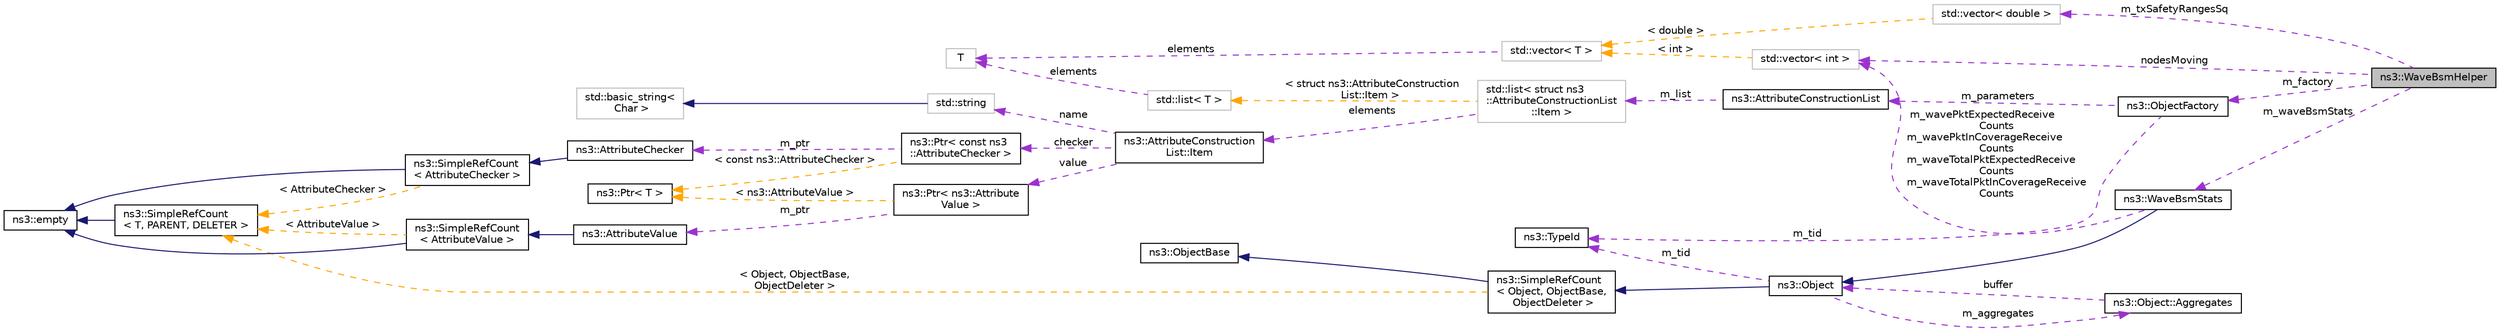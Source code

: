 digraph "ns3::WaveBsmHelper"
{
 // LATEX_PDF_SIZE
  edge [fontname="Helvetica",fontsize="10",labelfontname="Helvetica",labelfontsize="10"];
  node [fontname="Helvetica",fontsize="10",shape=record];
  rankdir="LR";
  Node1 [label="ns3::WaveBsmHelper",height=0.2,width=0.4,color="black", fillcolor="grey75", style="filled", fontcolor="black",tooltip="The WaveBsmHelper class manages IEEE 1609 WAVE (Wireless Access in Vehicular Environments) Basic Safe..."];
  Node2 -> Node1 [dir="back",color="darkorchid3",fontsize="10",style="dashed",label=" m_waveBsmStats" ,fontname="Helvetica"];
  Node2 [label="ns3::WaveBsmStats",height=0.2,width=0.4,color="black", fillcolor="white", style="filled",URL="$classns3_1_1_wave_bsm_stats.html",tooltip="The WaveBsmStats class implements a stats collector for IEEE 1609 WAVE (Wireless Access in Vehicular ..."];
  Node3 -> Node2 [dir="back",color="midnightblue",fontsize="10",style="solid",fontname="Helvetica"];
  Node3 [label="ns3::Object",height=0.2,width=0.4,color="black", fillcolor="white", style="filled",URL="$classns3_1_1_object.html",tooltip="A base class which provides memory management and object aggregation."];
  Node4 -> Node3 [dir="back",color="midnightblue",fontsize="10",style="solid",fontname="Helvetica"];
  Node4 [label="ns3::SimpleRefCount\l\< Object, ObjectBase,\l ObjectDeleter \>",height=0.2,width=0.4,color="black", fillcolor="white", style="filled",URL="$classns3_1_1_simple_ref_count.html",tooltip=" "];
  Node5 -> Node4 [dir="back",color="midnightblue",fontsize="10",style="solid",fontname="Helvetica"];
  Node5 [label="ns3::ObjectBase",height=0.2,width=0.4,color="black", fillcolor="white", style="filled",URL="$classns3_1_1_object_base.html",tooltip="Anchor the ns-3 type and attribute system."];
  Node6 -> Node4 [dir="back",color="orange",fontsize="10",style="dashed",label=" \< Object, ObjectBase,\l ObjectDeleter \>" ,fontname="Helvetica"];
  Node6 [label="ns3::SimpleRefCount\l\< T, PARENT, DELETER \>",height=0.2,width=0.4,color="black", fillcolor="white", style="filled",URL="$classns3_1_1_simple_ref_count.html",tooltip="A template-based reference counting class."];
  Node7 -> Node6 [dir="back",color="midnightblue",fontsize="10",style="solid",fontname="Helvetica"];
  Node7 [label="ns3::empty",height=0.2,width=0.4,color="black", fillcolor="white", style="filled",URL="$classns3_1_1empty.html",tooltip="make Callback use a separate empty type"];
  Node8 -> Node3 [dir="back",color="darkorchid3",fontsize="10",style="dashed",label=" m_tid" ,fontname="Helvetica"];
  Node8 [label="ns3::TypeId",height=0.2,width=0.4,color="black", fillcolor="white", style="filled",URL="$classns3_1_1_type_id.html",tooltip="a unique identifier for an interface."];
  Node9 -> Node3 [dir="back",color="darkorchid3",fontsize="10",style="dashed",label=" m_aggregates" ,fontname="Helvetica"];
  Node9 [label="ns3::Object::Aggregates",height=0.2,width=0.4,color="black", fillcolor="white", style="filled",URL="$structns3_1_1_object_1_1_aggregates.html",tooltip="The list of Objects aggregated to this one."];
  Node3 -> Node9 [dir="back",color="darkorchid3",fontsize="10",style="dashed",label=" buffer" ,fontname="Helvetica"];
  Node10 -> Node2 [dir="back",color="darkorchid3",fontsize="10",style="dashed",label=" m_wavePktExpectedReceive\lCounts\nm_wavePktInCoverageReceive\lCounts\nm_waveTotalPktExpectedReceive\lCounts\nm_waveTotalPktInCoverageReceive\lCounts" ,fontname="Helvetica"];
  Node10 [label="std::vector\< int \>",height=0.2,width=0.4,color="grey75", fillcolor="white", style="filled",tooltip=" "];
  Node11 -> Node10 [dir="back",color="orange",fontsize="10",style="dashed",label=" \< int \>" ,fontname="Helvetica"];
  Node11 [label="std::vector\< T \>",height=0.2,width=0.4,color="grey75", fillcolor="white", style="filled",tooltip=" "];
  Node12 -> Node11 [dir="back",color="darkorchid3",fontsize="10",style="dashed",label=" elements" ,fontname="Helvetica"];
  Node12 [label="T",height=0.2,width=0.4,color="grey75", fillcolor="white", style="filled",tooltip=" "];
  Node13 -> Node1 [dir="back",color="darkorchid3",fontsize="10",style="dashed",label=" m_factory" ,fontname="Helvetica"];
  Node13 [label="ns3::ObjectFactory",height=0.2,width=0.4,color="black", fillcolor="white", style="filled",URL="$classns3_1_1_object_factory.html",tooltip="Instantiate subclasses of ns3::Object."];
  Node8 -> Node13 [dir="back",color="darkorchid3",fontsize="10",style="dashed",label=" m_tid" ,fontname="Helvetica"];
  Node14 -> Node13 [dir="back",color="darkorchid3",fontsize="10",style="dashed",label=" m_parameters" ,fontname="Helvetica"];
  Node14 [label="ns3::AttributeConstructionList",height=0.2,width=0.4,color="black", fillcolor="white", style="filled",URL="$classns3_1_1_attribute_construction_list.html",tooltip="List of Attribute name, value and checker triples used to construct Objects."];
  Node15 -> Node14 [dir="back",color="darkorchid3",fontsize="10",style="dashed",label=" m_list" ,fontname="Helvetica"];
  Node15 [label="std::list\< struct ns3\l::AttributeConstructionList\l::Item \>",height=0.2,width=0.4,color="grey75", fillcolor="white", style="filled",tooltip=" "];
  Node16 -> Node15 [dir="back",color="darkorchid3",fontsize="10",style="dashed",label=" elements" ,fontname="Helvetica"];
  Node16 [label="ns3::AttributeConstruction\lList::Item",height=0.2,width=0.4,color="black", fillcolor="white", style="filled",URL="$structns3_1_1_attribute_construction_list_1_1_item.html",tooltip="A single Attribute triple."];
  Node17 -> Node16 [dir="back",color="darkorchid3",fontsize="10",style="dashed",label=" name" ,fontname="Helvetica"];
  Node17 [label="std::string",height=0.2,width=0.4,color="grey75", fillcolor="white", style="filled",tooltip=" "];
  Node18 -> Node17 [dir="back",color="midnightblue",fontsize="10",style="solid",fontname="Helvetica"];
  Node18 [label="std::basic_string\<\l Char \>",height=0.2,width=0.4,color="grey75", fillcolor="white", style="filled",tooltip=" "];
  Node19 -> Node16 [dir="back",color="darkorchid3",fontsize="10",style="dashed",label=" value" ,fontname="Helvetica"];
  Node19 [label="ns3::Ptr\< ns3::Attribute\lValue \>",height=0.2,width=0.4,color="black", fillcolor="white", style="filled",URL="$classns3_1_1_ptr.html",tooltip=" "];
  Node20 -> Node19 [dir="back",color="darkorchid3",fontsize="10",style="dashed",label=" m_ptr" ,fontname="Helvetica"];
  Node20 [label="ns3::AttributeValue",height=0.2,width=0.4,color="black", fillcolor="white", style="filled",URL="$classns3_1_1_attribute_value.html",tooltip="Hold a value for an Attribute."];
  Node21 -> Node20 [dir="back",color="midnightblue",fontsize="10",style="solid",fontname="Helvetica"];
  Node21 [label="ns3::SimpleRefCount\l\< AttributeValue \>",height=0.2,width=0.4,color="black", fillcolor="white", style="filled",URL="$classns3_1_1_simple_ref_count.html",tooltip=" "];
  Node7 -> Node21 [dir="back",color="midnightblue",fontsize="10",style="solid",fontname="Helvetica"];
  Node6 -> Node21 [dir="back",color="orange",fontsize="10",style="dashed",label=" \< AttributeValue \>" ,fontname="Helvetica"];
  Node22 -> Node19 [dir="back",color="orange",fontsize="10",style="dashed",label=" \< ns3::AttributeValue \>" ,fontname="Helvetica"];
  Node22 [label="ns3::Ptr\< T \>",height=0.2,width=0.4,color="black", fillcolor="white", style="filled",URL="$classns3_1_1_ptr.html",tooltip="Smart pointer class similar to boost::intrusive_ptr."];
  Node23 -> Node16 [dir="back",color="darkorchid3",fontsize="10",style="dashed",label=" checker" ,fontname="Helvetica"];
  Node23 [label="ns3::Ptr\< const ns3\l::AttributeChecker \>",height=0.2,width=0.4,color="black", fillcolor="white", style="filled",URL="$classns3_1_1_ptr.html",tooltip=" "];
  Node24 -> Node23 [dir="back",color="darkorchid3",fontsize="10",style="dashed",label=" m_ptr" ,fontname="Helvetica"];
  Node24 [label="ns3::AttributeChecker",height=0.2,width=0.4,color="black", fillcolor="white", style="filled",URL="$classns3_1_1_attribute_checker.html",tooltip="Represent the type of an attribute."];
  Node25 -> Node24 [dir="back",color="midnightblue",fontsize="10",style="solid",fontname="Helvetica"];
  Node25 [label="ns3::SimpleRefCount\l\< AttributeChecker \>",height=0.2,width=0.4,color="black", fillcolor="white", style="filled",URL="$classns3_1_1_simple_ref_count.html",tooltip=" "];
  Node7 -> Node25 [dir="back",color="midnightblue",fontsize="10",style="solid",fontname="Helvetica"];
  Node6 -> Node25 [dir="back",color="orange",fontsize="10",style="dashed",label=" \< AttributeChecker \>" ,fontname="Helvetica"];
  Node22 -> Node23 [dir="back",color="orange",fontsize="10",style="dashed",label=" \< const ns3::AttributeChecker \>" ,fontname="Helvetica"];
  Node26 -> Node15 [dir="back",color="orange",fontsize="10",style="dashed",label=" \< struct ns3::AttributeConstruction\lList::Item \>" ,fontname="Helvetica"];
  Node26 [label="std::list\< T \>",height=0.2,width=0.4,color="grey75", fillcolor="white", style="filled",tooltip=" "];
  Node12 -> Node26 [dir="back",color="darkorchid3",fontsize="10",style="dashed",label=" elements" ,fontname="Helvetica"];
  Node10 -> Node1 [dir="back",color="darkorchid3",fontsize="10",style="dashed",label=" nodesMoving" ,fontname="Helvetica"];
  Node27 -> Node1 [dir="back",color="darkorchid3",fontsize="10",style="dashed",label=" m_txSafetyRangesSq" ,fontname="Helvetica"];
  Node27 [label="std::vector\< double \>",height=0.2,width=0.4,color="grey75", fillcolor="white", style="filled",tooltip=" "];
  Node11 -> Node27 [dir="back",color="orange",fontsize="10",style="dashed",label=" \< double \>" ,fontname="Helvetica"];
}
